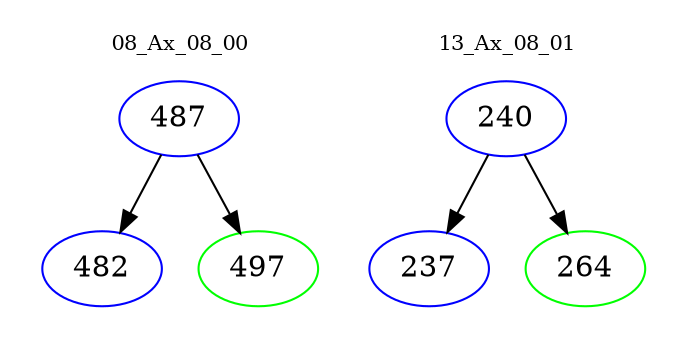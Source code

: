 digraph{
subgraph cluster_0 {
color = white
label = "08_Ax_08_00";
fontsize=10;
T0_487 [label="487", color="blue"]
T0_487 -> T0_482 [color="black"]
T0_482 [label="482", color="blue"]
T0_487 -> T0_497 [color="black"]
T0_497 [label="497", color="green"]
}
subgraph cluster_1 {
color = white
label = "13_Ax_08_01";
fontsize=10;
T1_240 [label="240", color="blue"]
T1_240 -> T1_237 [color="black"]
T1_237 [label="237", color="blue"]
T1_240 -> T1_264 [color="black"]
T1_264 [label="264", color="green"]
}
}
